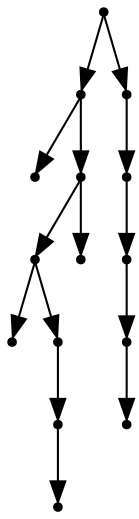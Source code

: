 digraph {
  14 [shape=point];
  8 [shape=point];
  0 [shape=point];
  7 [shape=point];
  5 [shape=point];
  1 [shape=point];
  4 [shape=point];
  3 [shape=point];
  2 [shape=point];
  6 [shape=point];
  13 [shape=point];
  12 [shape=point];
  11 [shape=point];
  10 [shape=point];
  9 [shape=point];
14 -> 8;
8 -> 0;
8 -> 7;
7 -> 5;
5 -> 1;
5 -> 4;
4 -> 3;
3 -> 2;
7 -> 6;
14 -> 13;
13 -> 12;
12 -> 11;
11 -> 10;
10 -> 9;
}
